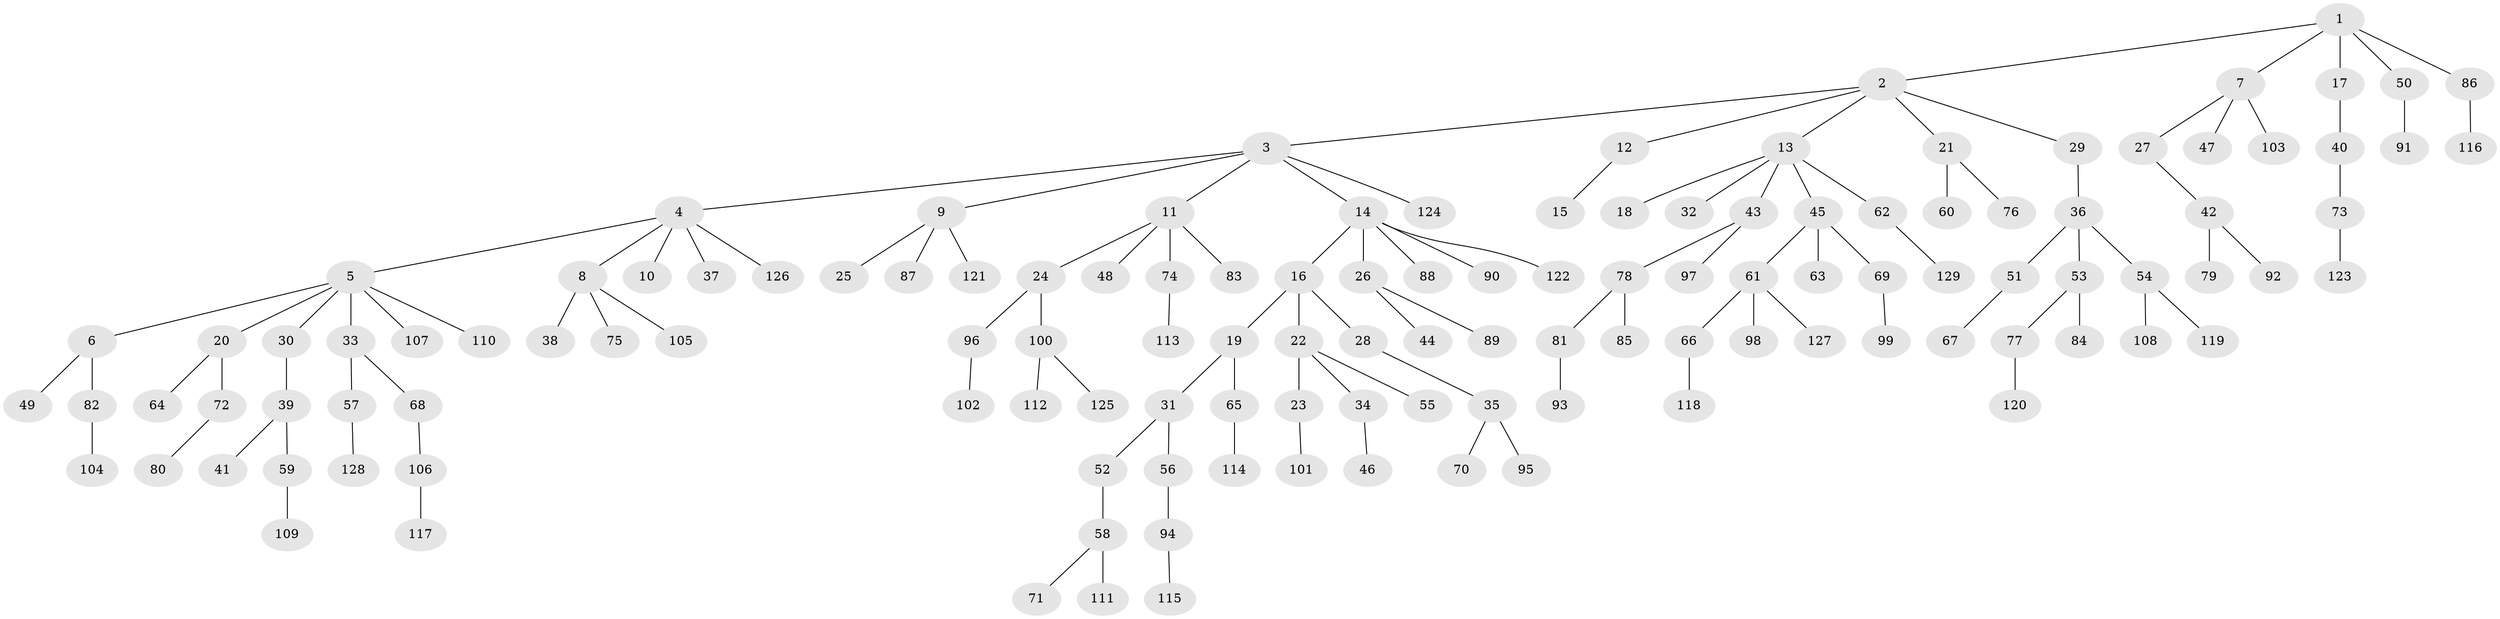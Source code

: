 // coarse degree distribution, {5: 0.0641025641025641, 6: 0.02564102564102564, 2: 0.2692307692307692, 3: 0.10256410256410256, 1: 0.5, 4: 0.038461538461538464}
// Generated by graph-tools (version 1.1) at 2025/51/03/04/25 22:51:28]
// undirected, 129 vertices, 128 edges
graph export_dot {
  node [color=gray90,style=filled];
  1;
  2;
  3;
  4;
  5;
  6;
  7;
  8;
  9;
  10;
  11;
  12;
  13;
  14;
  15;
  16;
  17;
  18;
  19;
  20;
  21;
  22;
  23;
  24;
  25;
  26;
  27;
  28;
  29;
  30;
  31;
  32;
  33;
  34;
  35;
  36;
  37;
  38;
  39;
  40;
  41;
  42;
  43;
  44;
  45;
  46;
  47;
  48;
  49;
  50;
  51;
  52;
  53;
  54;
  55;
  56;
  57;
  58;
  59;
  60;
  61;
  62;
  63;
  64;
  65;
  66;
  67;
  68;
  69;
  70;
  71;
  72;
  73;
  74;
  75;
  76;
  77;
  78;
  79;
  80;
  81;
  82;
  83;
  84;
  85;
  86;
  87;
  88;
  89;
  90;
  91;
  92;
  93;
  94;
  95;
  96;
  97;
  98;
  99;
  100;
  101;
  102;
  103;
  104;
  105;
  106;
  107;
  108;
  109;
  110;
  111;
  112;
  113;
  114;
  115;
  116;
  117;
  118;
  119;
  120;
  121;
  122;
  123;
  124;
  125;
  126;
  127;
  128;
  129;
  1 -- 2;
  1 -- 7;
  1 -- 17;
  1 -- 50;
  1 -- 86;
  2 -- 3;
  2 -- 12;
  2 -- 13;
  2 -- 21;
  2 -- 29;
  3 -- 4;
  3 -- 9;
  3 -- 11;
  3 -- 14;
  3 -- 124;
  4 -- 5;
  4 -- 8;
  4 -- 10;
  4 -- 37;
  4 -- 126;
  5 -- 6;
  5 -- 20;
  5 -- 30;
  5 -- 33;
  5 -- 107;
  5 -- 110;
  6 -- 49;
  6 -- 82;
  7 -- 27;
  7 -- 47;
  7 -- 103;
  8 -- 38;
  8 -- 75;
  8 -- 105;
  9 -- 25;
  9 -- 87;
  9 -- 121;
  11 -- 24;
  11 -- 48;
  11 -- 74;
  11 -- 83;
  12 -- 15;
  13 -- 18;
  13 -- 32;
  13 -- 43;
  13 -- 45;
  13 -- 62;
  14 -- 16;
  14 -- 26;
  14 -- 88;
  14 -- 90;
  14 -- 122;
  16 -- 19;
  16 -- 22;
  16 -- 28;
  17 -- 40;
  19 -- 31;
  19 -- 65;
  20 -- 64;
  20 -- 72;
  21 -- 60;
  21 -- 76;
  22 -- 23;
  22 -- 34;
  22 -- 55;
  23 -- 101;
  24 -- 96;
  24 -- 100;
  26 -- 44;
  26 -- 89;
  27 -- 42;
  28 -- 35;
  29 -- 36;
  30 -- 39;
  31 -- 52;
  31 -- 56;
  33 -- 57;
  33 -- 68;
  34 -- 46;
  35 -- 70;
  35 -- 95;
  36 -- 51;
  36 -- 53;
  36 -- 54;
  39 -- 41;
  39 -- 59;
  40 -- 73;
  42 -- 79;
  42 -- 92;
  43 -- 78;
  43 -- 97;
  45 -- 61;
  45 -- 63;
  45 -- 69;
  50 -- 91;
  51 -- 67;
  52 -- 58;
  53 -- 77;
  53 -- 84;
  54 -- 108;
  54 -- 119;
  56 -- 94;
  57 -- 128;
  58 -- 71;
  58 -- 111;
  59 -- 109;
  61 -- 66;
  61 -- 98;
  61 -- 127;
  62 -- 129;
  65 -- 114;
  66 -- 118;
  68 -- 106;
  69 -- 99;
  72 -- 80;
  73 -- 123;
  74 -- 113;
  77 -- 120;
  78 -- 81;
  78 -- 85;
  81 -- 93;
  82 -- 104;
  86 -- 116;
  94 -- 115;
  96 -- 102;
  100 -- 112;
  100 -- 125;
  106 -- 117;
}
